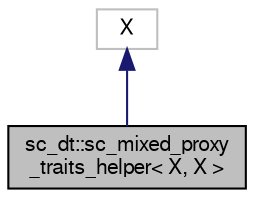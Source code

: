 digraph "sc_dt::sc_mixed_proxy_traits_helper&lt; X, X &gt;"
{
  edge [fontname="FreeSans",fontsize="10",labelfontname="FreeSans",labelfontsize="10"];
  node [fontname="FreeSans",fontsize="10",shape=record];
  Node2 [label="sc_dt::sc_mixed_proxy\l_traits_helper\< X, X \>",height=0.2,width=0.4,color="black", fillcolor="grey75", style="filled", fontcolor="black"];
  Node3 -> Node2 [dir="back",color="midnightblue",fontsize="10",style="solid",fontname="FreeSans"];
  Node3 [label="X",height=0.2,width=0.4,color="grey75", fillcolor="white", style="filled"];
}
